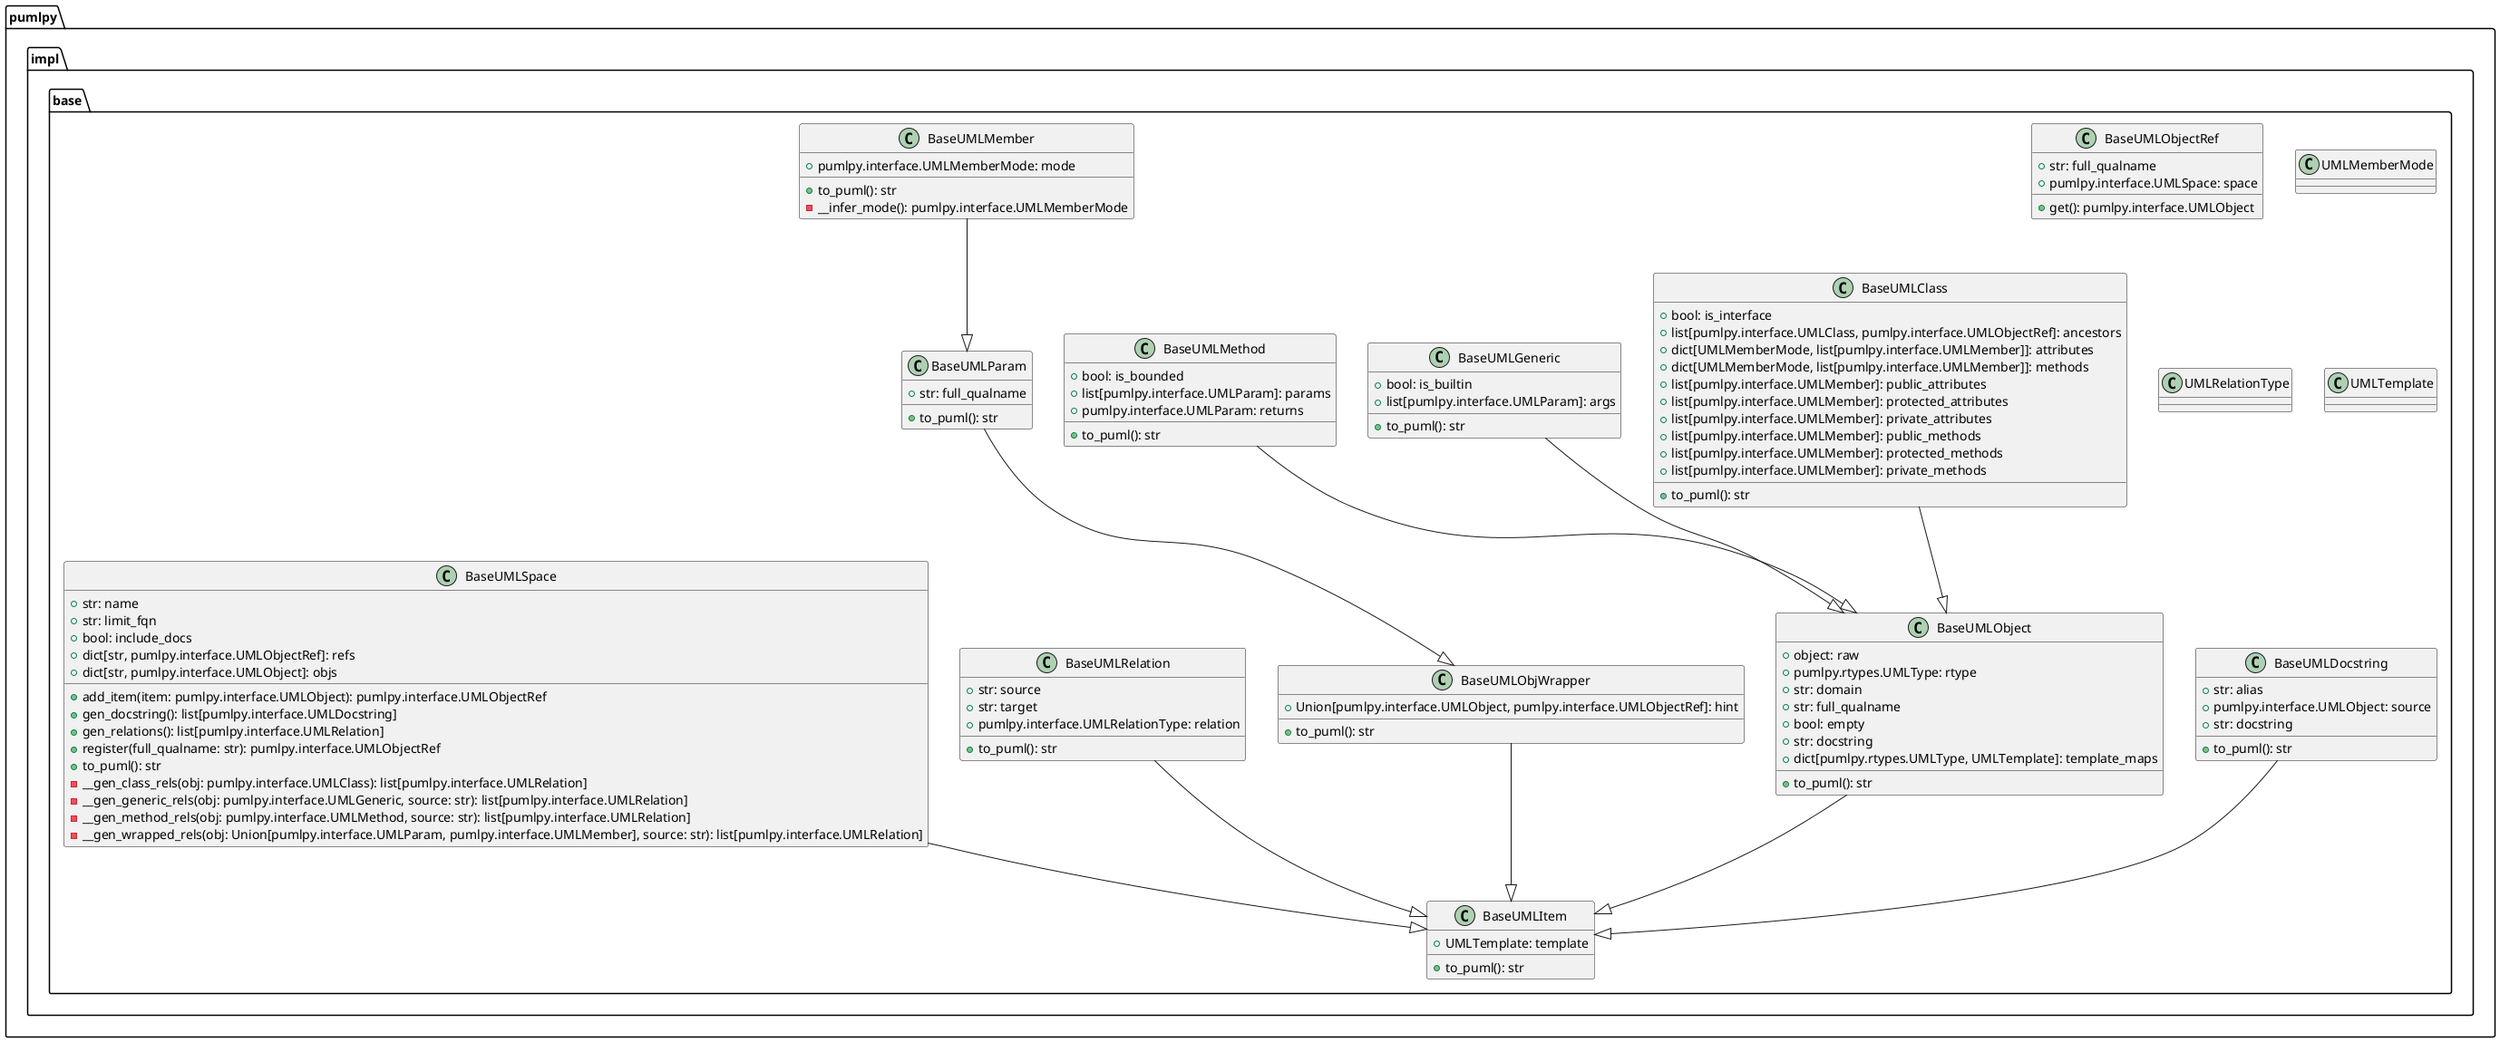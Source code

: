 @startuml	pumlpy
Class pumlpy.impl.base.BaseUMLClass {
	+ bool: is_interface
	+ list[pumlpy.interface.UMLClass, pumlpy.interface.UMLObjectRef]: ancestors
	+ dict[UMLMemberMode, list[pumlpy.interface.UMLMember]]: attributes
	+ dict[UMLMemberMode, list[pumlpy.interface.UMLMember]]: methods
	+ list[pumlpy.interface.UMLMember]: public_attributes
	+ list[pumlpy.interface.UMLMember]: protected_attributes
	+ list[pumlpy.interface.UMLMember]: private_attributes
	+ list[pumlpy.interface.UMLMember]: public_methods
	+ list[pumlpy.interface.UMLMember]: protected_methods
	+ list[pumlpy.interface.UMLMember]: private_methods
	+ to_puml(): str
}
Class pumlpy.impl.base.BaseUMLDocstring {
	+ str: alias
	+ pumlpy.interface.UMLObject: source
	+ str: docstring
	+ to_puml(): str
}
Class pumlpy.impl.base.BaseUMLGeneric {
	+ bool: is_builtin
	+ list[pumlpy.interface.UMLParam]: args
	+ to_puml(): str
}
Class pumlpy.impl.base.BaseUMLItem {
	+ UMLTemplate: template
	+ to_puml(): str
}
Class pumlpy.impl.base.BaseUMLMember {
	+ pumlpy.interface.UMLMemberMode: mode
	+ to_puml(): str
	- __infer_mode(): pumlpy.interface.UMLMemberMode
}
Class pumlpy.impl.base.BaseUMLMethod {
	+ bool: is_bounded
	+ list[pumlpy.interface.UMLParam]: params
	+ pumlpy.interface.UMLParam: returns
	+ to_puml(): str
}
Class pumlpy.impl.base.BaseUMLObjWrapper {
	+ Union[pumlpy.interface.UMLObject, pumlpy.interface.UMLObjectRef]: hint
	+ to_puml(): str
}
Class pumlpy.impl.base.BaseUMLObject {
	+ object: raw
	+ pumlpy.rtypes.UMLType: rtype
	+ str: domain
	+ str: full_qualname
	+ bool: empty
	+ str: docstring
	+ dict[pumlpy.rtypes.UMLType, UMLTemplate]: template_maps
	+ to_puml(): str
}
Class pumlpy.impl.base.BaseUMLObjectRef {
	+ str: full_qualname
	+ pumlpy.interface.UMLSpace: space
	+ get(): pumlpy.interface.UMLObject
}
Class pumlpy.impl.base.BaseUMLParam {
	+ str: full_qualname
	+ to_puml(): str
}
Class pumlpy.impl.base.BaseUMLRelation {
	+ str: source
	+ str: target
	+ pumlpy.interface.UMLRelationType: relation
	+ to_puml(): str
}
Class pumlpy.impl.base.BaseUMLSpace {
	+ str: name
	+ str: limit_fqn
	+ bool: include_docs
	+ dict[str, pumlpy.interface.UMLObjectRef]: refs
	+ dict[str, pumlpy.interface.UMLObject]: objs
	+ add_item(item: pumlpy.interface.UMLObject): pumlpy.interface.UMLObjectRef
	+ gen_docstring(): list[pumlpy.interface.UMLDocstring]
	+ gen_relations(): list[pumlpy.interface.UMLRelation]
	+ register(full_qualname: str): pumlpy.interface.UMLObjectRef
	+ to_puml(): str
	- __gen_class_rels(obj: pumlpy.interface.UMLClass): list[pumlpy.interface.UMLRelation]
	- __gen_generic_rels(obj: pumlpy.interface.UMLGeneric, source: str): list[pumlpy.interface.UMLRelation]
	- __gen_method_rels(obj: pumlpy.interface.UMLMethod, source: str): list[pumlpy.interface.UMLRelation]
	- __gen_wrapped_rels(obj: Union[pumlpy.interface.UMLParam, pumlpy.interface.UMLMember], source: str): list[pumlpy.interface.UMLRelation]
}
Class pumlpy.impl.base.UMLMemberMode {


}
Class pumlpy.impl.base.UMLRelationType {


}
Class pumlpy.impl.base.UMLTemplate {


}
pumlpy.impl.base.BaseUMLClass --|> pumlpy.impl.base.BaseUMLObject
pumlpy.impl.base.BaseUMLDocstring --|> pumlpy.impl.base.BaseUMLItem
pumlpy.impl.base.BaseUMLGeneric --|> pumlpy.impl.base.BaseUMLObject
pumlpy.impl.base.BaseUMLMember --|> pumlpy.impl.base.BaseUMLParam
pumlpy.impl.base.BaseUMLMethod --|> pumlpy.impl.base.BaseUMLObject
pumlpy.impl.base.BaseUMLObjWrapper --|> pumlpy.impl.base.BaseUMLItem
pumlpy.impl.base.BaseUMLObject --|> pumlpy.impl.base.BaseUMLItem
pumlpy.impl.base.BaseUMLParam --|> pumlpy.impl.base.BaseUMLObjWrapper
pumlpy.impl.base.BaseUMLRelation --|> pumlpy.impl.base.BaseUMLItem
pumlpy.impl.base.BaseUMLSpace --|> pumlpy.impl.base.BaseUMLItem
@enduml
